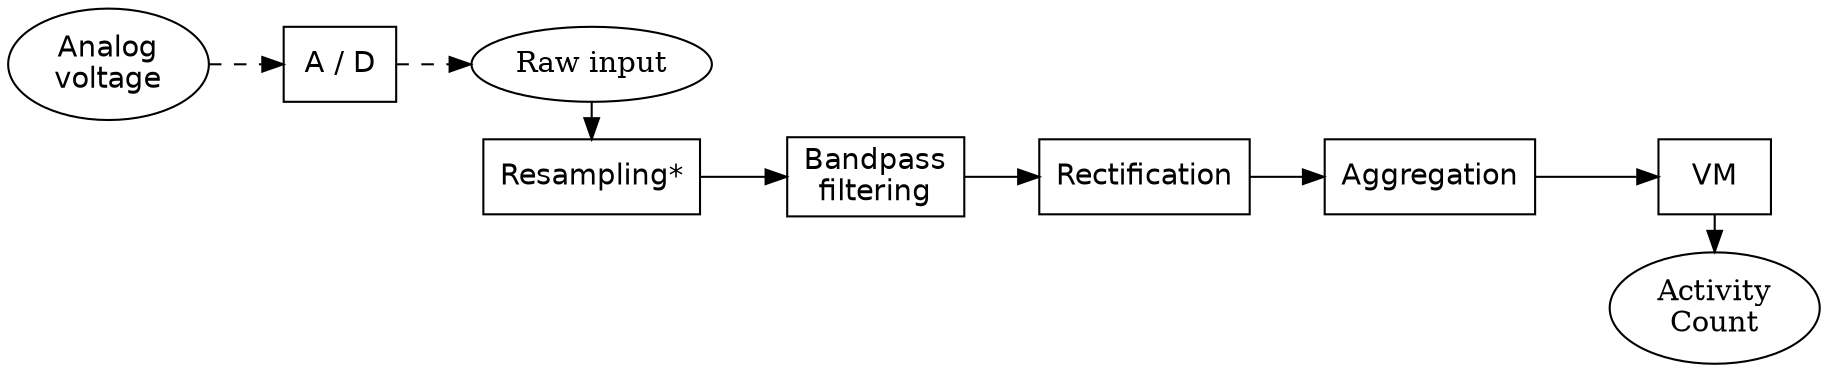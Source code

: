 digraph pipeline1 {
  graph [fontsize = 14, rankdir = "LR"]

  node [shape = oval]
  A [label = "Analog\nvoltage", fontname = Helvetica]
  C [label = "Raw input"]
  I [label = "Counts"]

  node [shape = box, fontname = Helvetica]
  B [label = "A / D"]
  D [label = "Resampling*"]
  E [label = "Bandpass\nfiltering"]
  F [label = "Rectification"]
  G [label = "Aggregation"]
  H [label = "VM"]
  I [label = "Activity\nCount"]

  subgraph step1 {
    rank = same
    C->D
  }

  subgraph {
    rank = same
    H->I
  }
  A->B [style = "dashed"]
  B->C [style = "dashed"]

  subgraph step3 {
    label = "Compute activity counts"
    color = gray
    D->E
    E->F
    F->G
    G->H
  }
}